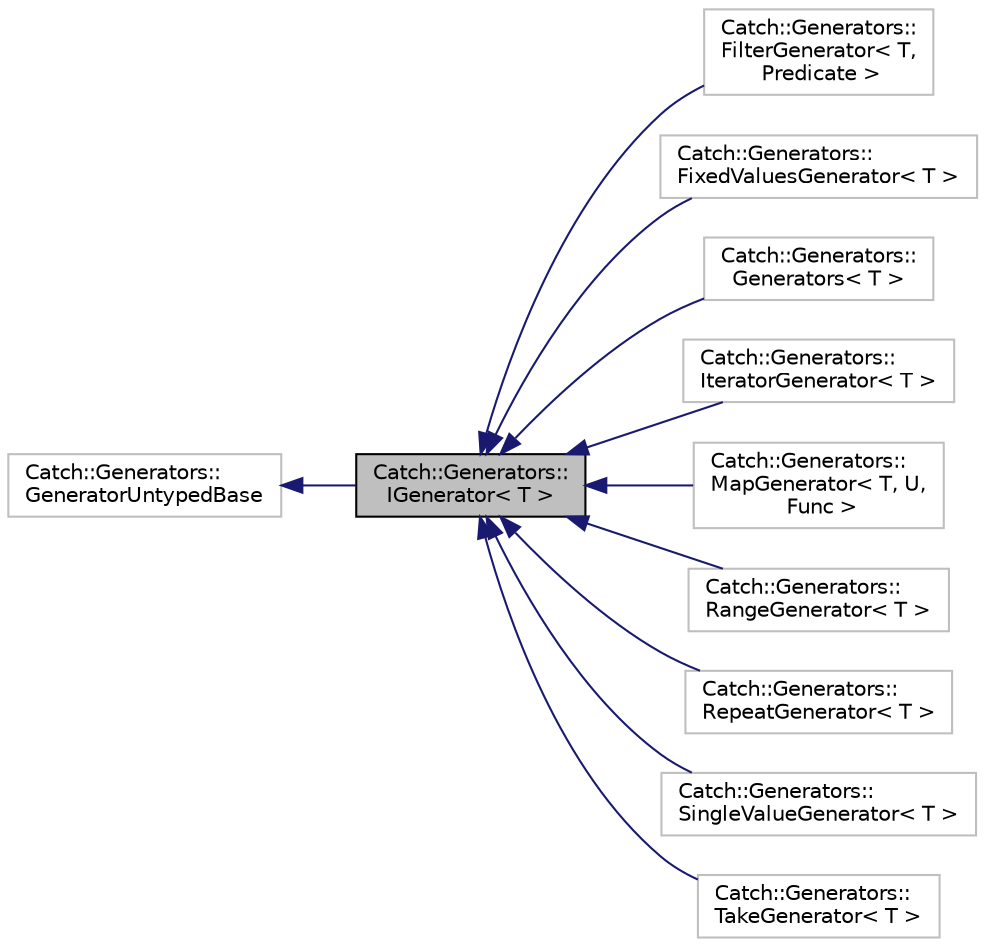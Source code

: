 digraph "Catch::Generators::IGenerator&lt; T &gt;"
{
 // LATEX_PDF_SIZE
  edge [fontname="Helvetica",fontsize="10",labelfontname="Helvetica",labelfontsize="10"];
  node [fontname="Helvetica",fontsize="10",shape=record];
  rankdir="LR";
  Node1 [label="Catch::Generators::\lIGenerator\< T \>",height=0.2,width=0.4,color="black", fillcolor="grey75", style="filled", fontcolor="black",tooltip=" "];
  Node2 -> Node1 [dir="back",color="midnightblue",fontsize="10",style="solid"];
  Node2 [label="Catch::Generators::\lGeneratorUntypedBase",height=0.2,width=0.4,color="grey75", fillcolor="white", style="filled",URL="$classCatch_1_1Generators_1_1GeneratorUntypedBase.html",tooltip=" "];
  Node1 -> Node3 [dir="back",color="midnightblue",fontsize="10",style="solid"];
  Node3 [label="Catch::Generators::\lFilterGenerator\< T,\l Predicate \>",height=0.2,width=0.4,color="grey75", fillcolor="white", style="filled",URL="$classCatch_1_1Generators_1_1FilterGenerator.html",tooltip=" "];
  Node1 -> Node4 [dir="back",color="midnightblue",fontsize="10",style="solid"];
  Node4 [label="Catch::Generators::\lFixedValuesGenerator\< T \>",height=0.2,width=0.4,color="grey75", fillcolor="white", style="filled",URL="$classCatch_1_1Generators_1_1FixedValuesGenerator.html",tooltip=" "];
  Node1 -> Node5 [dir="back",color="midnightblue",fontsize="10",style="solid"];
  Node5 [label="Catch::Generators::\lGenerators\< T \>",height=0.2,width=0.4,color="grey75", fillcolor="white", style="filled",URL="$classCatch_1_1Generators_1_1Generators.html",tooltip=" "];
  Node1 -> Node6 [dir="back",color="midnightblue",fontsize="10",style="solid"];
  Node6 [label="Catch::Generators::\lIteratorGenerator\< T \>",height=0.2,width=0.4,color="grey75", fillcolor="white", style="filled",URL="$classCatch_1_1Generators_1_1IteratorGenerator.html",tooltip=" "];
  Node1 -> Node7 [dir="back",color="midnightblue",fontsize="10",style="solid"];
  Node7 [label="Catch::Generators::\lMapGenerator\< T, U,\l Func \>",height=0.2,width=0.4,color="grey75", fillcolor="white", style="filled",URL="$classCatch_1_1Generators_1_1MapGenerator.html",tooltip=" "];
  Node1 -> Node8 [dir="back",color="midnightblue",fontsize="10",style="solid"];
  Node8 [label="Catch::Generators::\lRangeGenerator\< T \>",height=0.2,width=0.4,color="grey75", fillcolor="white", style="filled",URL="$classCatch_1_1Generators_1_1RangeGenerator.html",tooltip=" "];
  Node1 -> Node9 [dir="back",color="midnightblue",fontsize="10",style="solid"];
  Node9 [label="Catch::Generators::\lRepeatGenerator\< T \>",height=0.2,width=0.4,color="grey75", fillcolor="white", style="filled",URL="$classCatch_1_1Generators_1_1RepeatGenerator.html",tooltip=" "];
  Node1 -> Node10 [dir="back",color="midnightblue",fontsize="10",style="solid"];
  Node10 [label="Catch::Generators::\lSingleValueGenerator\< T \>",height=0.2,width=0.4,color="grey75", fillcolor="white", style="filled",URL="$classCatch_1_1Generators_1_1SingleValueGenerator.html",tooltip=" "];
  Node1 -> Node11 [dir="back",color="midnightblue",fontsize="10",style="solid"];
  Node11 [label="Catch::Generators::\lTakeGenerator\< T \>",height=0.2,width=0.4,color="grey75", fillcolor="white", style="filled",URL="$classCatch_1_1Generators_1_1TakeGenerator.html",tooltip=" "];
}
